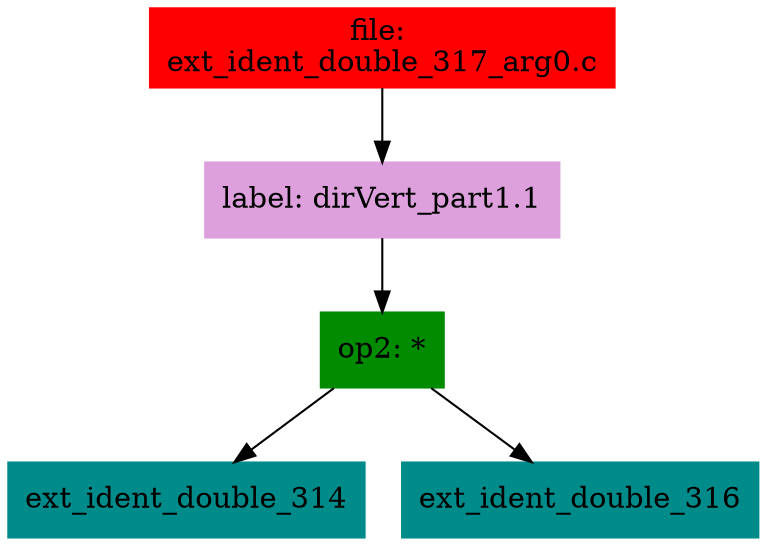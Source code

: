 digraph G {
node [shape=box]

0 [label="file: 
ext_ident_double_317_arg0.c",color=red, style=filled]
1 [label="label: dirVert_part1.1",color=plum, style=filled]
0 -> 1
2 [label="op2: *",color=green4, style=filled]
1 -> 2
3 [label="ext_ident_double_314",color=cyan4, style=filled]
2 -> 3
8 [label="ext_ident_double_316",color=cyan4, style=filled]
2 -> 8


}

